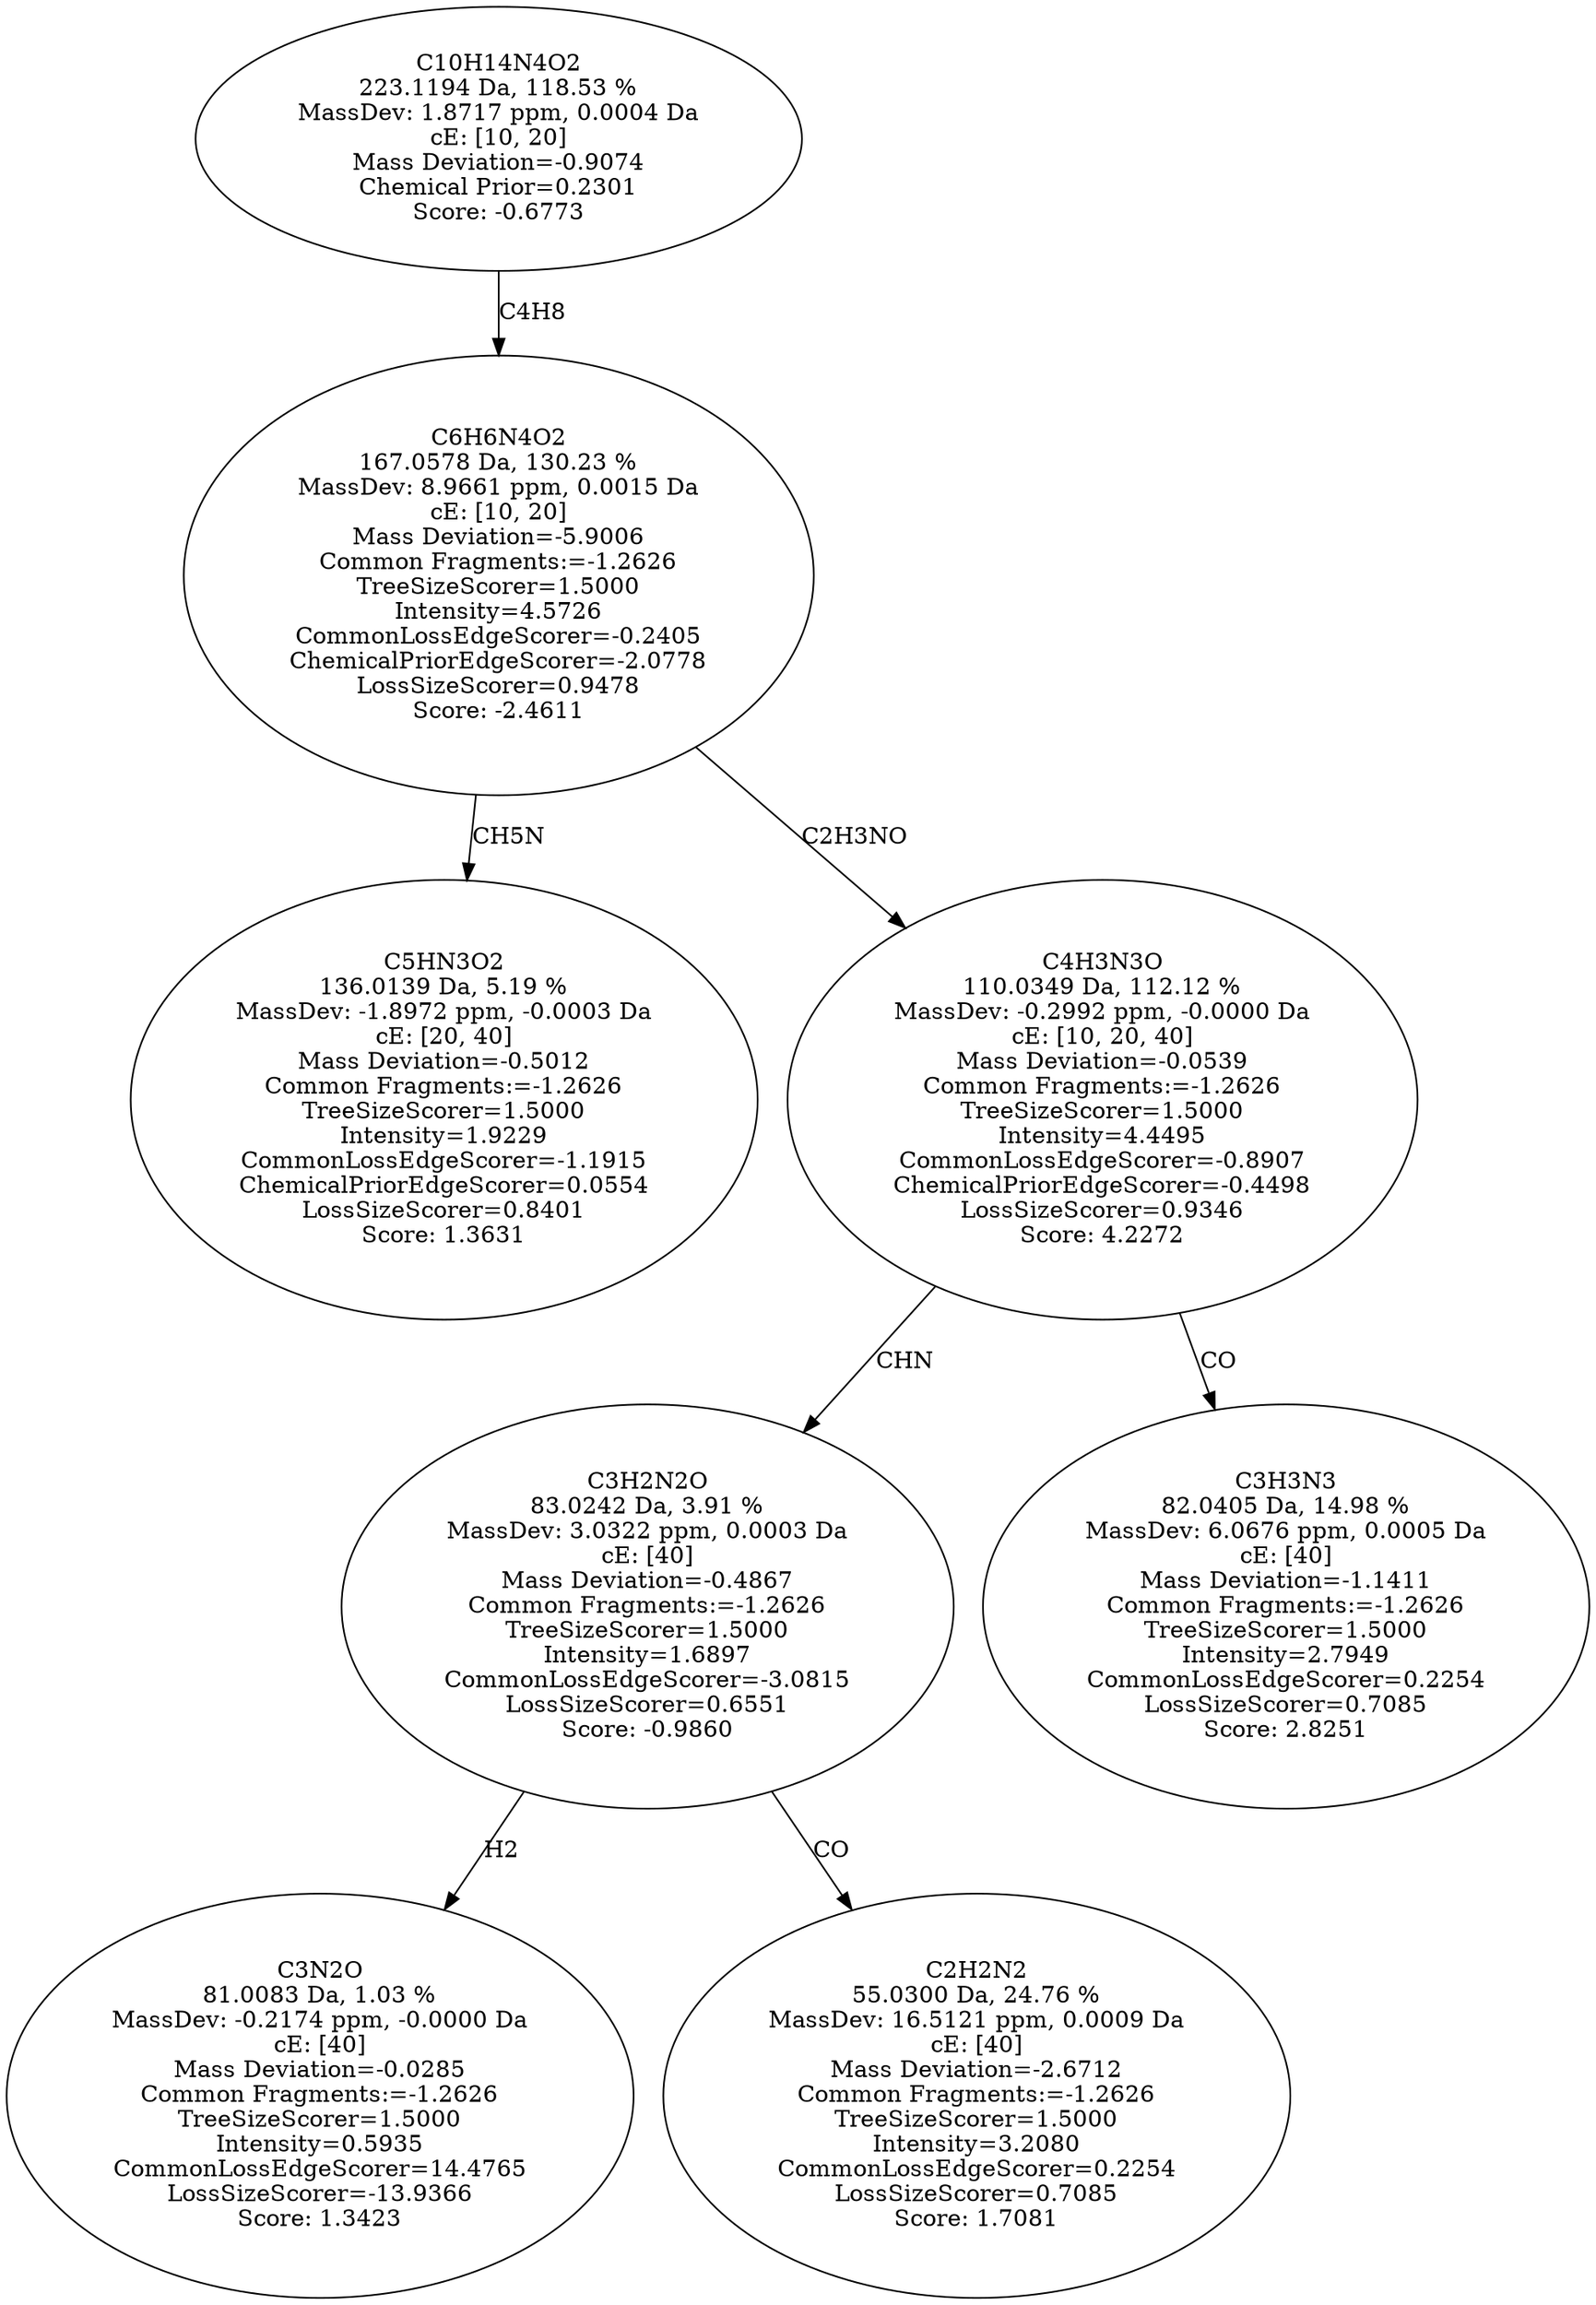 strict digraph {
v1 [label="C5HN3O2\n136.0139 Da, 5.19 %\nMassDev: -1.8972 ppm, -0.0003 Da\ncE: [20, 40]\nMass Deviation=-0.5012\nCommon Fragments:=-1.2626\nTreeSizeScorer=1.5000\nIntensity=1.9229\nCommonLossEdgeScorer=-1.1915\nChemicalPriorEdgeScorer=0.0554\nLossSizeScorer=0.8401\nScore: 1.3631"];
v2 [label="C3N2O\n81.0083 Da, 1.03 %\nMassDev: -0.2174 ppm, -0.0000 Da\ncE: [40]\nMass Deviation=-0.0285\nCommon Fragments:=-1.2626\nTreeSizeScorer=1.5000\nIntensity=0.5935\nCommonLossEdgeScorer=14.4765\nLossSizeScorer=-13.9366\nScore: 1.3423"];
v3 [label="C2H2N2\n55.0300 Da, 24.76 %\nMassDev: 16.5121 ppm, 0.0009 Da\ncE: [40]\nMass Deviation=-2.6712\nCommon Fragments:=-1.2626\nTreeSizeScorer=1.5000\nIntensity=3.2080\nCommonLossEdgeScorer=0.2254\nLossSizeScorer=0.7085\nScore: 1.7081"];
v4 [label="C3H2N2O\n83.0242 Da, 3.91 %\nMassDev: 3.0322 ppm, 0.0003 Da\ncE: [40]\nMass Deviation=-0.4867\nCommon Fragments:=-1.2626\nTreeSizeScorer=1.5000\nIntensity=1.6897\nCommonLossEdgeScorer=-3.0815\nLossSizeScorer=0.6551\nScore: -0.9860"];
v5 [label="C3H3N3\n82.0405 Da, 14.98 %\nMassDev: 6.0676 ppm, 0.0005 Da\ncE: [40]\nMass Deviation=-1.1411\nCommon Fragments:=-1.2626\nTreeSizeScorer=1.5000\nIntensity=2.7949\nCommonLossEdgeScorer=0.2254\nLossSizeScorer=0.7085\nScore: 2.8251"];
v6 [label="C4H3N3O\n110.0349 Da, 112.12 %\nMassDev: -0.2992 ppm, -0.0000 Da\ncE: [10, 20, 40]\nMass Deviation=-0.0539\nCommon Fragments:=-1.2626\nTreeSizeScorer=1.5000\nIntensity=4.4495\nCommonLossEdgeScorer=-0.8907\nChemicalPriorEdgeScorer=-0.4498\nLossSizeScorer=0.9346\nScore: 4.2272"];
v7 [label="C6H6N4O2\n167.0578 Da, 130.23 %\nMassDev: 8.9661 ppm, 0.0015 Da\ncE: [10, 20]\nMass Deviation=-5.9006\nCommon Fragments:=-1.2626\nTreeSizeScorer=1.5000\nIntensity=4.5726\nCommonLossEdgeScorer=-0.2405\nChemicalPriorEdgeScorer=-2.0778\nLossSizeScorer=0.9478\nScore: -2.4611"];
v8 [label="C10H14N4O2\n223.1194 Da, 118.53 %\nMassDev: 1.8717 ppm, 0.0004 Da\ncE: [10, 20]\nMass Deviation=-0.9074\nChemical Prior=0.2301\nScore: -0.6773"];
v7 -> v1 [label="CH5N"];
v4 -> v2 [label="H2"];
v4 -> v3 [label="CO"];
v6 -> v4 [label="CHN"];
v6 -> v5 [label="CO"];
v7 -> v6 [label="C2H3NO"];
v8 -> v7 [label="C4H8"];
}